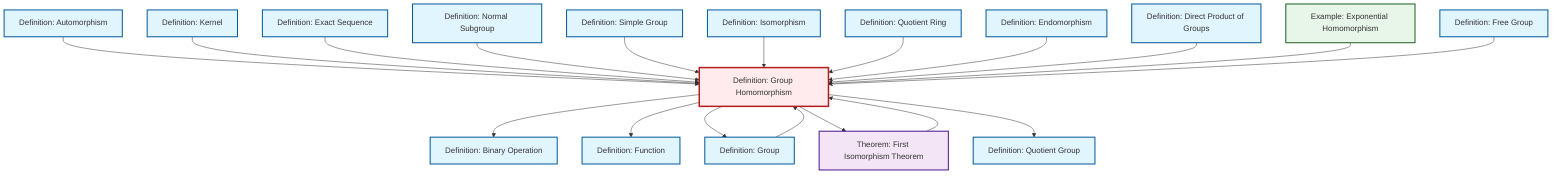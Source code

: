 graph TD
    classDef definition fill:#e1f5fe,stroke:#01579b,stroke-width:2px
    classDef theorem fill:#f3e5f5,stroke:#4a148c,stroke-width:2px
    classDef axiom fill:#fff3e0,stroke:#e65100,stroke-width:2px
    classDef example fill:#e8f5e9,stroke:#1b5e20,stroke-width:2px
    classDef current fill:#ffebee,stroke:#b71c1c,stroke-width:3px
    def-normal-subgroup["Definition: Normal Subgroup"]:::definition
    thm-first-isomorphism["Theorem: First Isomorphism Theorem"]:::theorem
    def-homomorphism["Definition: Group Homomorphism"]:::definition
    def-function["Definition: Function"]:::definition
    def-quotient-ring["Definition: Quotient Ring"]:::definition
    def-kernel["Definition: Kernel"]:::definition
    def-endomorphism["Definition: Endomorphism"]:::definition
    def-simple-group["Definition: Simple Group"]:::definition
    def-automorphism["Definition: Automorphism"]:::definition
    def-isomorphism["Definition: Isomorphism"]:::definition
    def-free-group["Definition: Free Group"]:::definition
    def-binary-operation["Definition: Binary Operation"]:::definition
    ex-exponential-homomorphism["Example: Exponential Homomorphism"]:::example
    def-exact-sequence["Definition: Exact Sequence"]:::definition
    def-group["Definition: Group"]:::definition
    def-quotient-group["Definition: Quotient Group"]:::definition
    def-direct-product["Definition: Direct Product of Groups"]:::definition
    def-group --> def-homomorphism
    def-homomorphism --> def-binary-operation
    def-automorphism --> def-homomorphism
    def-homomorphism --> def-function
    def-kernel --> def-homomorphism
    def-exact-sequence --> def-homomorphism
    def-homomorphism --> def-group
    thm-first-isomorphism --> def-homomorphism
    def-normal-subgroup --> def-homomorphism
    def-simple-group --> def-homomorphism
    def-isomorphism --> def-homomorphism
    def-quotient-ring --> def-homomorphism
    def-homomorphism --> thm-first-isomorphism
    def-endomorphism --> def-homomorphism
    def-homomorphism --> def-quotient-group
    def-direct-product --> def-homomorphism
    ex-exponential-homomorphism --> def-homomorphism
    def-free-group --> def-homomorphism
    class def-homomorphism current